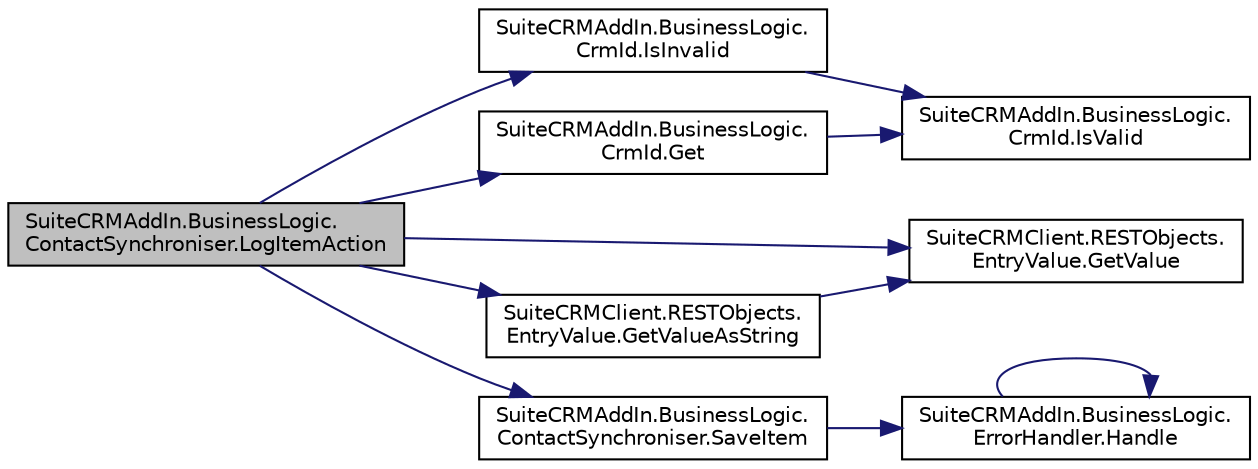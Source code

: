 digraph "SuiteCRMAddIn.BusinessLogic.ContactSynchroniser.LogItemAction"
{
  edge [fontname="Helvetica",fontsize="10",labelfontname="Helvetica",labelfontsize="10"];
  node [fontname="Helvetica",fontsize="10",shape=record];
  rankdir="LR";
  Node49 [label="SuiteCRMAddIn.BusinessLogic.\lContactSynchroniser.LogItemAction",height=0.2,width=0.4,color="black", fillcolor="grey75", style="filled", fontcolor="black"];
  Node49 -> Node50 [color="midnightblue",fontsize="10",style="solid",fontname="Helvetica"];
  Node50 [label="SuiteCRMAddIn.BusinessLogic.\lCrmId.IsInvalid",height=0.2,width=0.4,color="black", fillcolor="white", style="filled",URL="$class_suite_c_r_m_add_in_1_1_business_logic_1_1_crm_id.html#ae6aff08aa08be622c672dc507d331118",tooltip="True if CrmId.IsValid(CrmId) is false of this id. "];
  Node50 -> Node51 [color="midnightblue",fontsize="10",style="solid",fontname="Helvetica"];
  Node51 [label="SuiteCRMAddIn.BusinessLogic.\lCrmId.IsValid",height=0.2,width=0.4,color="black", fillcolor="white", style="filled",URL="$class_suite_c_r_m_add_in_1_1_business_logic_1_1_crm_id.html#a753d936c4867f81d95032490ff89cd48",tooltip="Validates a CRM id. "];
  Node49 -> Node52 [color="midnightblue",fontsize="10",style="solid",fontname="Helvetica"];
  Node52 [label="SuiteCRMClient.RESTObjects.\lEntryValue.GetValue",height=0.2,width=0.4,color="black", fillcolor="white", style="filled",URL="$class_suite_c_r_m_client_1_1_r_e_s_t_objects_1_1_entry_value.html#a7dc773cb8764db461f60ceab15bb6377"];
  Node49 -> Node53 [color="midnightblue",fontsize="10",style="solid",fontname="Helvetica"];
  Node53 [label="SuiteCRMClient.RESTObjects.\lEntryValue.GetValueAsString",height=0.2,width=0.4,color="black", fillcolor="white", style="filled",URL="$class_suite_c_r_m_client_1_1_r_e_s_t_objects_1_1_entry_value.html#a6ff81b41c04d9c891efbafabc25f335f"];
  Node53 -> Node52 [color="midnightblue",fontsize="10",style="solid",fontname="Helvetica"];
  Node49 -> Node54 [color="midnightblue",fontsize="10",style="solid",fontname="Helvetica"];
  Node54 [label="SuiteCRMAddIn.BusinessLogic.\lCrmId.Get",height=0.2,width=0.4,color="black", fillcolor="white", style="filled",URL="$class_suite_c_r_m_add_in_1_1_business_logic_1_1_crm_id.html#a4c42d534f0f83aa65403c2c8e06dc5d1",tooltip="Get the single CrmId instance for this value. "];
  Node54 -> Node51 [color="midnightblue",fontsize="10",style="solid",fontname="Helvetica"];
  Node49 -> Node55 [color="midnightblue",fontsize="10",style="solid",fontname="Helvetica"];
  Node55 [label="SuiteCRMAddIn.BusinessLogic.\lContactSynchroniser.SaveItem",height=0.2,width=0.4,color="black", fillcolor="white", style="filled",URL="$class_suite_c_r_m_add_in_1_1_business_logic_1_1_contact_synchroniser.html#acb134bc43de38d65fe08cbc981a0b56e"];
  Node55 -> Node56 [color="midnightblue",fontsize="10",style="solid",fontname="Helvetica"];
  Node56 [label="SuiteCRMAddIn.BusinessLogic.\lErrorHandler.Handle",height=0.2,width=0.4,color="black", fillcolor="white", style="filled",URL="$class_suite_c_r_m_add_in_1_1_business_logic_1_1_error_handler.html#aa5ac5699b0099c7a812a895751df5e07"];
  Node56 -> Node56 [color="midnightblue",fontsize="10",style="solid",fontname="Helvetica"];
}

